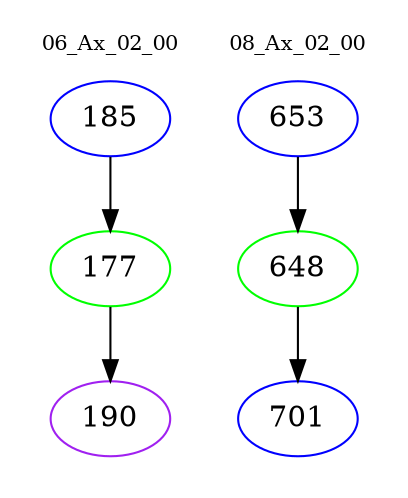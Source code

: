 digraph{
subgraph cluster_0 {
color = white
label = "06_Ax_02_00";
fontsize=10;
T0_185 [label="185", color="blue"]
T0_185 -> T0_177 [color="black"]
T0_177 [label="177", color="green"]
T0_177 -> T0_190 [color="black"]
T0_190 [label="190", color="purple"]
}
subgraph cluster_1 {
color = white
label = "08_Ax_02_00";
fontsize=10;
T1_653 [label="653", color="blue"]
T1_653 -> T1_648 [color="black"]
T1_648 [label="648", color="green"]
T1_648 -> T1_701 [color="black"]
T1_701 [label="701", color="blue"]
}
}
